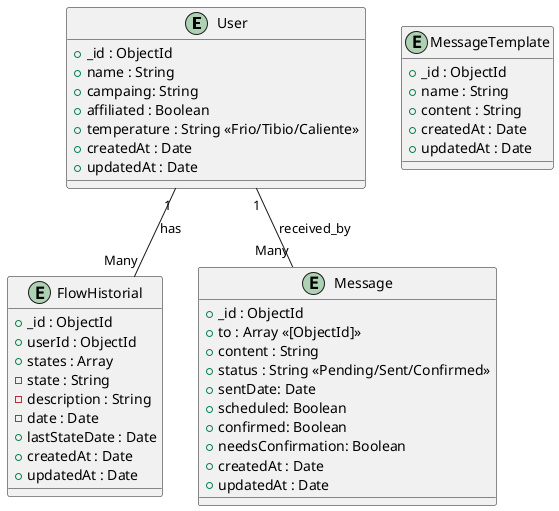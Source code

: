@startuml

entity User {
    + _id : ObjectId
    + name : String
    + campaing: String
    + affiliated : Boolean
    + temperature : String <<Frio/Tibio/Caliente>>
    + createdAt : Date
    + updatedAt : Date
}
entity FlowHistorial {
    + _id : ObjectId
    + userId : ObjectId
    + states : Array
      - state : String
      - description : String
      - date : Date
    + lastStateDate : Date
    + createdAt : Date
    + updatedAt : Date
}

entity Message {
    + _id : ObjectId
    + to : Array <<[ObjectId]>>
    + content : String
    + status : String <<Pending/Sent/Confirmed>>
    + sentDate: Date
    + scheduled: Boolean
    + confirmed: Boolean
    + needsConfirmation: Boolean
    + createdAt : Date
    + updatedAt : Date
}

entity MessageTemplate {
    + _id : ObjectId
    + name : String
    + content : String
    + createdAt : Date
    + updatedAt : Date
}

User "1" -- "Many" FlowHistorial : has
User "1" -- "Many" Message : received_by
@enduml
